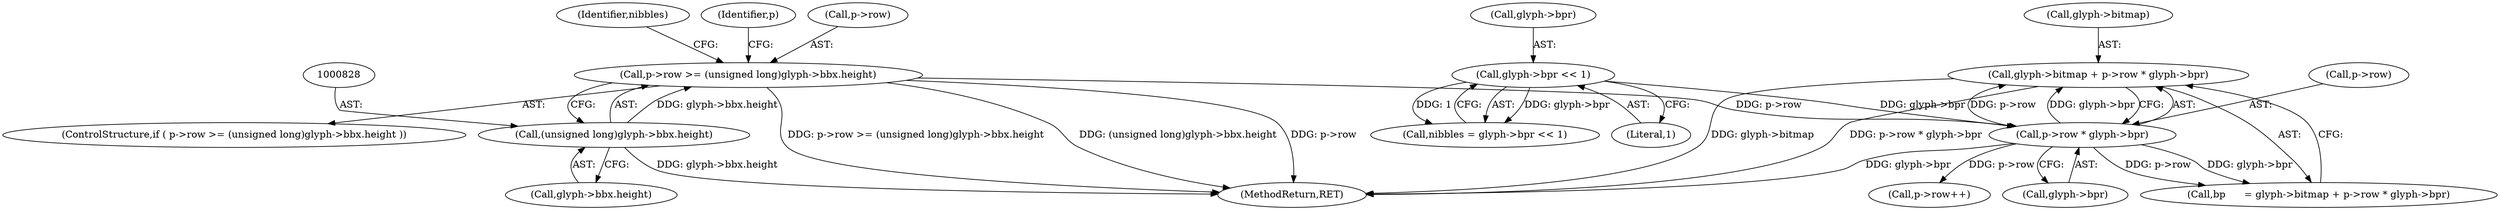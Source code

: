 digraph "0_savannah_07bdb6e289c7954e2a533039dc93c1c136099d2d@pointer" {
"1000863" [label="(Call,glyph->bitmap + p->row * glyph->bpr)"];
"1000867" [label="(Call,p->row * glyph->bpr)"];
"1000823" [label="(Call,p->row >= (unsigned long)glyph->bbx.height)"];
"1000827" [label="(Call,(unsigned long)glyph->bbx.height)"];
"1000856" [label="(Call,glyph->bpr << 1)"];
"1000864" [label="(Call,glyph->bitmap)"];
"1000868" [label="(Call,p->row)"];
"1000854" [label="(Call,nibbles = glyph->bpr << 1)"];
"1000860" [label="(Literal,1)"];
"1000822" [label="(ControlStructure,if ( p->row >= (unsigned long)glyph->bbx.height ))"];
"1000827" [label="(Call,(unsigned long)glyph->bbx.height)"];
"1000829" [label="(Call,glyph->bbx.height)"];
"1001000" [label="(Call,p->row++)"];
"1000823" [label="(Call,p->row >= (unsigned long)glyph->bbx.height)"];
"1000871" [label="(Call,glyph->bpr)"];
"1000824" [label="(Call,p->row)"];
"1000857" [label="(Call,glyph->bpr)"];
"1000856" [label="(Call,glyph->bpr << 1)"];
"1000861" [label="(Call,bp      = glyph->bitmap + p->row * glyph->bpr)"];
"1000855" [label="(Identifier,nibbles)"];
"1000839" [label="(Identifier,p)"];
"1000867" [label="(Call,p->row * glyph->bpr)"];
"1001571" [label="(MethodReturn,RET)"];
"1000863" [label="(Call,glyph->bitmap + p->row * glyph->bpr)"];
"1000863" -> "1000861"  [label="AST: "];
"1000863" -> "1000867"  [label="CFG: "];
"1000864" -> "1000863"  [label="AST: "];
"1000867" -> "1000863"  [label="AST: "];
"1000861" -> "1000863"  [label="CFG: "];
"1000863" -> "1001571"  [label="DDG: p->row * glyph->bpr"];
"1000863" -> "1001571"  [label="DDG: glyph->bitmap"];
"1000867" -> "1000863"  [label="DDG: p->row"];
"1000867" -> "1000863"  [label="DDG: glyph->bpr"];
"1000867" -> "1000871"  [label="CFG: "];
"1000868" -> "1000867"  [label="AST: "];
"1000871" -> "1000867"  [label="AST: "];
"1000867" -> "1001571"  [label="DDG: glyph->bpr"];
"1000867" -> "1000861"  [label="DDG: p->row"];
"1000867" -> "1000861"  [label="DDG: glyph->bpr"];
"1000823" -> "1000867"  [label="DDG: p->row"];
"1000856" -> "1000867"  [label="DDG: glyph->bpr"];
"1000867" -> "1001000"  [label="DDG: p->row"];
"1000823" -> "1000822"  [label="AST: "];
"1000823" -> "1000827"  [label="CFG: "];
"1000824" -> "1000823"  [label="AST: "];
"1000827" -> "1000823"  [label="AST: "];
"1000839" -> "1000823"  [label="CFG: "];
"1000855" -> "1000823"  [label="CFG: "];
"1000823" -> "1001571"  [label="DDG: (unsigned long)glyph->bbx.height"];
"1000823" -> "1001571"  [label="DDG: p->row"];
"1000823" -> "1001571"  [label="DDG: p->row >= (unsigned long)glyph->bbx.height"];
"1000827" -> "1000823"  [label="DDG: glyph->bbx.height"];
"1000827" -> "1000829"  [label="CFG: "];
"1000828" -> "1000827"  [label="AST: "];
"1000829" -> "1000827"  [label="AST: "];
"1000827" -> "1001571"  [label="DDG: glyph->bbx.height"];
"1000856" -> "1000854"  [label="AST: "];
"1000856" -> "1000860"  [label="CFG: "];
"1000857" -> "1000856"  [label="AST: "];
"1000860" -> "1000856"  [label="AST: "];
"1000854" -> "1000856"  [label="CFG: "];
"1000856" -> "1000854"  [label="DDG: glyph->bpr"];
"1000856" -> "1000854"  [label="DDG: 1"];
}

